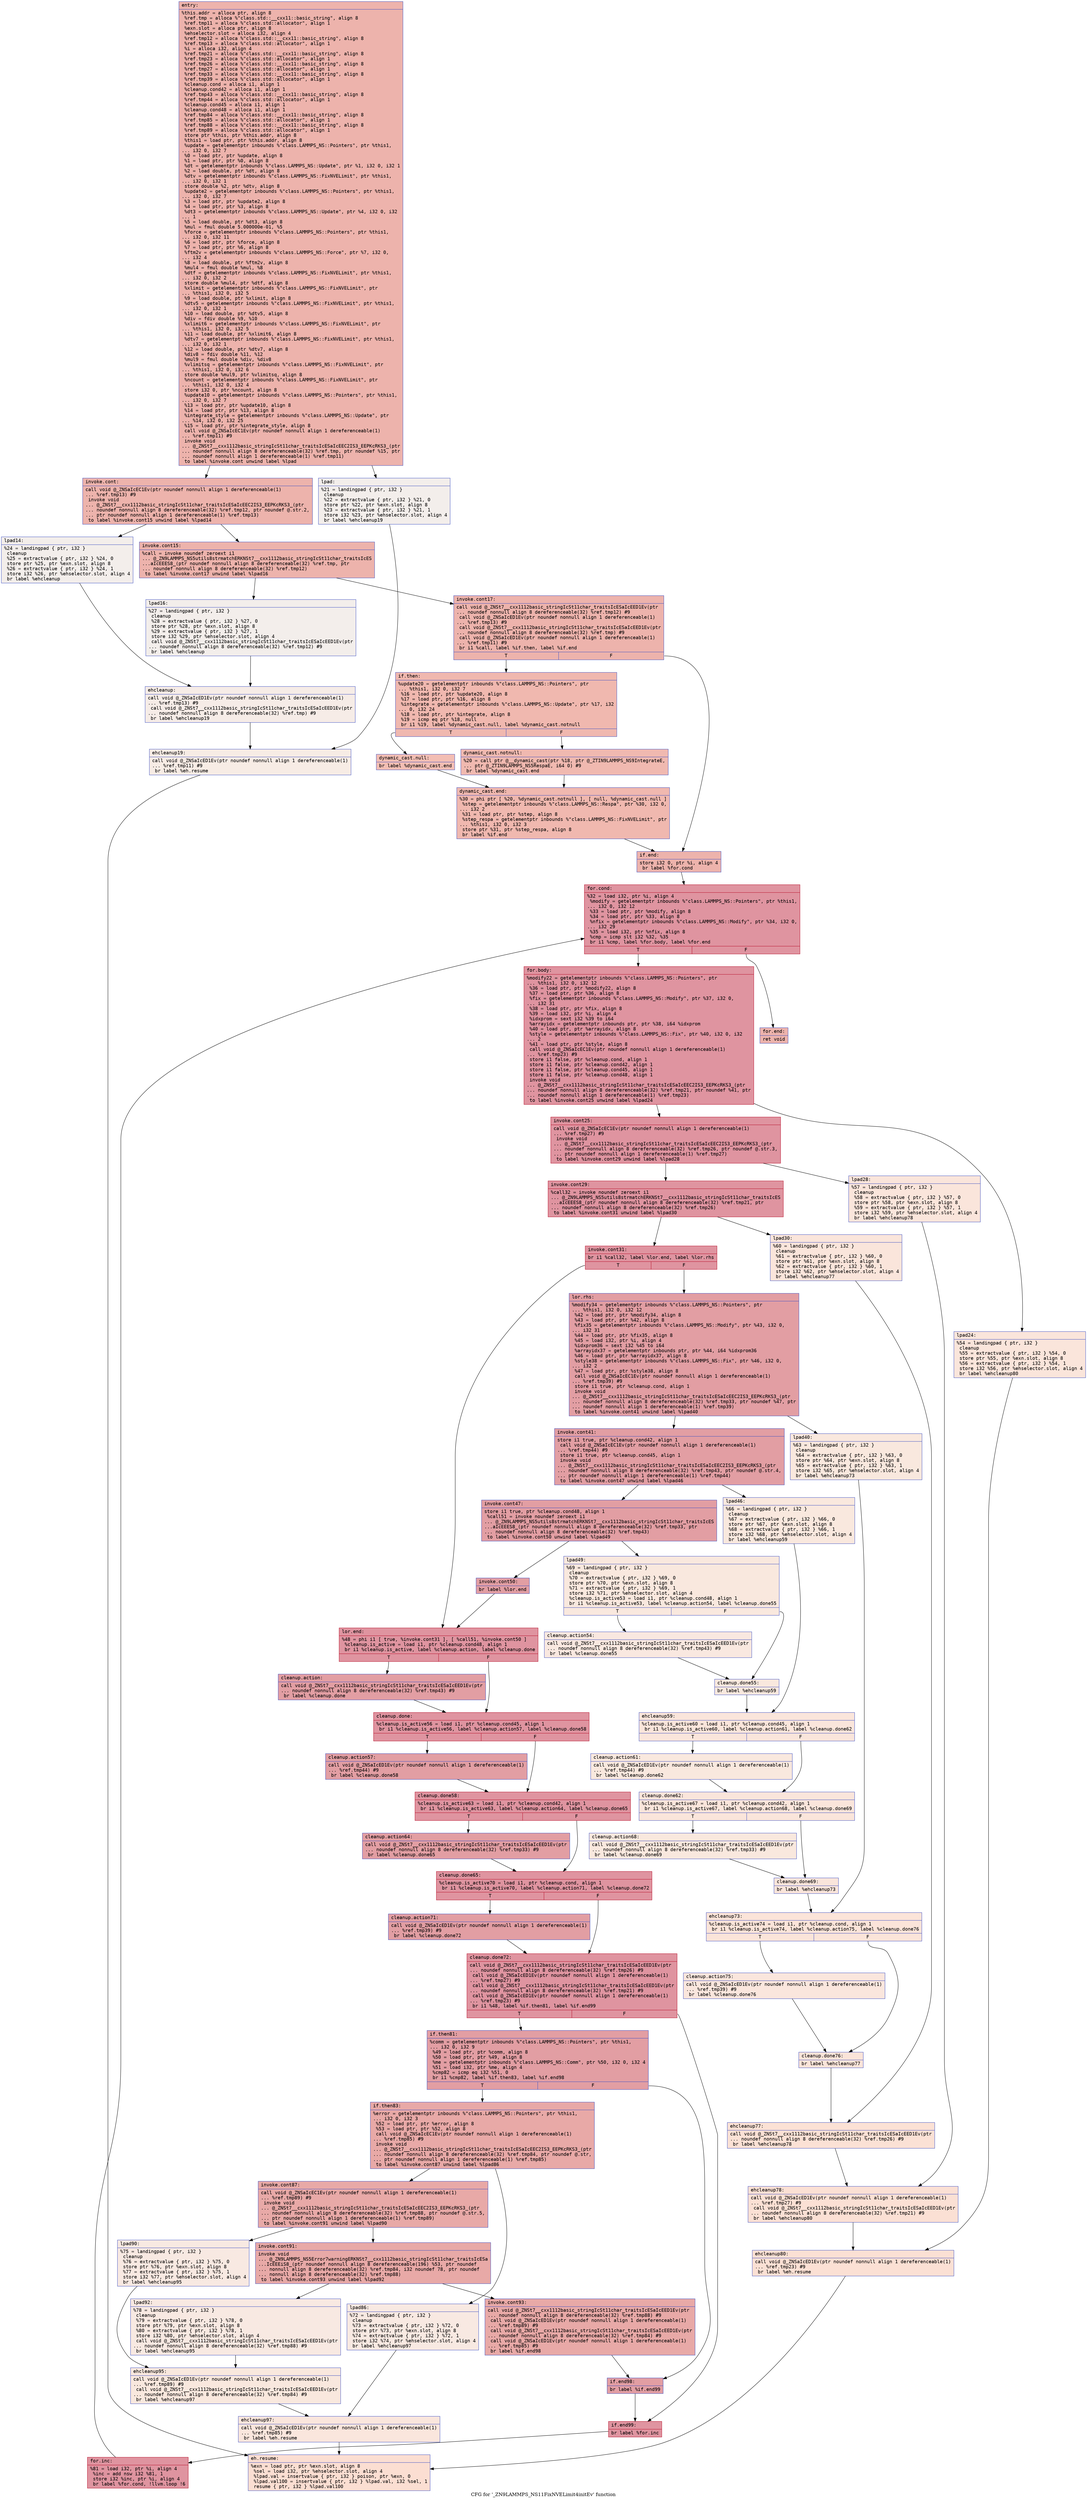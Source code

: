 digraph "CFG for '_ZN9LAMMPS_NS11FixNVELimit4initEv' function" {
	label="CFG for '_ZN9LAMMPS_NS11FixNVELimit4initEv' function";

	Node0x55d56b65cd20 [shape=record,color="#3d50c3ff", style=filled, fillcolor="#d6524470" fontname="Courier",label="{entry:\l|  %this.addr = alloca ptr, align 8\l  %ref.tmp = alloca %\"class.std::__cxx11::basic_string\", align 8\l  %ref.tmp11 = alloca %\"class.std::allocator\", align 1\l  %exn.slot = alloca ptr, align 8\l  %ehselector.slot = alloca i32, align 4\l  %ref.tmp12 = alloca %\"class.std::__cxx11::basic_string\", align 8\l  %ref.tmp13 = alloca %\"class.std::allocator\", align 1\l  %i = alloca i32, align 4\l  %ref.tmp21 = alloca %\"class.std::__cxx11::basic_string\", align 8\l  %ref.tmp23 = alloca %\"class.std::allocator\", align 1\l  %ref.tmp26 = alloca %\"class.std::__cxx11::basic_string\", align 8\l  %ref.tmp27 = alloca %\"class.std::allocator\", align 1\l  %ref.tmp33 = alloca %\"class.std::__cxx11::basic_string\", align 8\l  %ref.tmp39 = alloca %\"class.std::allocator\", align 1\l  %cleanup.cond = alloca i1, align 1\l  %cleanup.cond42 = alloca i1, align 1\l  %ref.tmp43 = alloca %\"class.std::__cxx11::basic_string\", align 8\l  %ref.tmp44 = alloca %\"class.std::allocator\", align 1\l  %cleanup.cond45 = alloca i1, align 1\l  %cleanup.cond48 = alloca i1, align 1\l  %ref.tmp84 = alloca %\"class.std::__cxx11::basic_string\", align 8\l  %ref.tmp85 = alloca %\"class.std::allocator\", align 1\l  %ref.tmp88 = alloca %\"class.std::__cxx11::basic_string\", align 8\l  %ref.tmp89 = alloca %\"class.std::allocator\", align 1\l  store ptr %this, ptr %this.addr, align 8\l  %this1 = load ptr, ptr %this.addr, align 8\l  %update = getelementptr inbounds %\"class.LAMMPS_NS::Pointers\", ptr %this1,\l... i32 0, i32 7\l  %0 = load ptr, ptr %update, align 8\l  %1 = load ptr, ptr %0, align 8\l  %dt = getelementptr inbounds %\"class.LAMMPS_NS::Update\", ptr %1, i32 0, i32 1\l  %2 = load double, ptr %dt, align 8\l  %dtv = getelementptr inbounds %\"class.LAMMPS_NS::FixNVELimit\", ptr %this1,\l... i32 0, i32 1\l  store double %2, ptr %dtv, align 8\l  %update2 = getelementptr inbounds %\"class.LAMMPS_NS::Pointers\", ptr %this1,\l... i32 0, i32 7\l  %3 = load ptr, ptr %update2, align 8\l  %4 = load ptr, ptr %3, align 8\l  %dt3 = getelementptr inbounds %\"class.LAMMPS_NS::Update\", ptr %4, i32 0, i32\l... 1\l  %5 = load double, ptr %dt3, align 8\l  %mul = fmul double 5.000000e-01, %5\l  %force = getelementptr inbounds %\"class.LAMMPS_NS::Pointers\", ptr %this1,\l... i32 0, i32 11\l  %6 = load ptr, ptr %force, align 8\l  %7 = load ptr, ptr %6, align 8\l  %ftm2v = getelementptr inbounds %\"class.LAMMPS_NS::Force\", ptr %7, i32 0,\l... i32 4\l  %8 = load double, ptr %ftm2v, align 8\l  %mul4 = fmul double %mul, %8\l  %dtf = getelementptr inbounds %\"class.LAMMPS_NS::FixNVELimit\", ptr %this1,\l... i32 0, i32 2\l  store double %mul4, ptr %dtf, align 8\l  %xlimit = getelementptr inbounds %\"class.LAMMPS_NS::FixNVELimit\", ptr\l... %this1, i32 0, i32 5\l  %9 = load double, ptr %xlimit, align 8\l  %dtv5 = getelementptr inbounds %\"class.LAMMPS_NS::FixNVELimit\", ptr %this1,\l... i32 0, i32 1\l  %10 = load double, ptr %dtv5, align 8\l  %div = fdiv double %9, %10\l  %xlimit6 = getelementptr inbounds %\"class.LAMMPS_NS::FixNVELimit\", ptr\l... %this1, i32 0, i32 5\l  %11 = load double, ptr %xlimit6, align 8\l  %dtv7 = getelementptr inbounds %\"class.LAMMPS_NS::FixNVELimit\", ptr %this1,\l... i32 0, i32 1\l  %12 = load double, ptr %dtv7, align 8\l  %div8 = fdiv double %11, %12\l  %mul9 = fmul double %div, %div8\l  %vlimitsq = getelementptr inbounds %\"class.LAMMPS_NS::FixNVELimit\", ptr\l... %this1, i32 0, i32 6\l  store double %mul9, ptr %vlimitsq, align 8\l  %ncount = getelementptr inbounds %\"class.LAMMPS_NS::FixNVELimit\", ptr\l... %this1, i32 0, i32 4\l  store i32 0, ptr %ncount, align 8\l  %update10 = getelementptr inbounds %\"class.LAMMPS_NS::Pointers\", ptr %this1,\l... i32 0, i32 7\l  %13 = load ptr, ptr %update10, align 8\l  %14 = load ptr, ptr %13, align 8\l  %integrate_style = getelementptr inbounds %\"class.LAMMPS_NS::Update\", ptr\l... %14, i32 0, i32 25\l  %15 = load ptr, ptr %integrate_style, align 8\l  call void @_ZNSaIcEC1Ev(ptr noundef nonnull align 1 dereferenceable(1)\l... %ref.tmp11) #9\l  invoke void\l... @_ZNSt7__cxx1112basic_stringIcSt11char_traitsIcESaIcEEC2IS3_EEPKcRKS3_(ptr\l... noundef nonnull align 8 dereferenceable(32) %ref.tmp, ptr noundef %15, ptr\l... noundef nonnull align 1 dereferenceable(1) %ref.tmp11)\l          to label %invoke.cont unwind label %lpad\l}"];
	Node0x55d56b65cd20 -> Node0x55d56b660a10[tooltip="entry -> invoke.cont\nProbability 100.00%" ];
	Node0x55d56b65cd20 -> Node0x55d56b661080[tooltip="entry -> lpad\nProbability 0.00%" ];
	Node0x55d56b660a10 [shape=record,color="#3d50c3ff", style=filled, fillcolor="#d6524470" fontname="Courier",label="{invoke.cont:\l|  call void @_ZNSaIcEC1Ev(ptr noundef nonnull align 1 dereferenceable(1)\l... %ref.tmp13) #9\l  invoke void\l... @_ZNSt7__cxx1112basic_stringIcSt11char_traitsIcESaIcEEC2IS3_EEPKcRKS3_(ptr\l... noundef nonnull align 8 dereferenceable(32) %ref.tmp12, ptr noundef @.str.2,\l... ptr noundef nonnull align 1 dereferenceable(1) %ref.tmp13)\l          to label %invoke.cont15 unwind label %lpad14\l}"];
	Node0x55d56b660a10 -> Node0x55d56b6613a0[tooltip="invoke.cont -> invoke.cont15\nProbability 100.00%" ];
	Node0x55d56b660a10 -> Node0x55d56b6613f0[tooltip="invoke.cont -> lpad14\nProbability 0.00%" ];
	Node0x55d56b6613a0 [shape=record,color="#3d50c3ff", style=filled, fillcolor="#d6524470" fontname="Courier",label="{invoke.cont15:\l|  %call = invoke noundef zeroext i1\l... @_ZN9LAMMPS_NS5utils8strmatchERKNSt7__cxx1112basic_stringIcSt11char_traitsIcES\l...aIcEEES8_(ptr noundef nonnull align 8 dereferenceable(32) %ref.tmp, ptr\l... noundef nonnull align 8 dereferenceable(32) %ref.tmp12)\l          to label %invoke.cont17 unwind label %lpad16\l}"];
	Node0x55d56b6613a0 -> Node0x55d56b661350[tooltip="invoke.cont15 -> invoke.cont17\nProbability 100.00%" ];
	Node0x55d56b6613a0 -> Node0x55d56b661620[tooltip="invoke.cont15 -> lpad16\nProbability 0.00%" ];
	Node0x55d56b661350 [shape=record,color="#3d50c3ff", style=filled, fillcolor="#d6524470" fontname="Courier",label="{invoke.cont17:\l|  call void @_ZNSt7__cxx1112basic_stringIcSt11char_traitsIcESaIcEED1Ev(ptr\l... noundef nonnull align 8 dereferenceable(32) %ref.tmp12) #9\l  call void @_ZNSaIcED1Ev(ptr noundef nonnull align 1 dereferenceable(1)\l... %ref.tmp13) #9\l  call void @_ZNSt7__cxx1112basic_stringIcSt11char_traitsIcESaIcEED1Ev(ptr\l... noundef nonnull align 8 dereferenceable(32) %ref.tmp) #9\l  call void @_ZNSaIcED1Ev(ptr noundef nonnull align 1 dereferenceable(1)\l... %ref.tmp11) #9\l  br i1 %call, label %if.then, label %if.end\l|{<s0>T|<s1>F}}"];
	Node0x55d56b661350:s0 -> Node0x55d56b661ca0[tooltip="invoke.cont17 -> if.then\nProbability 50.00%" ];
	Node0x55d56b661350:s1 -> Node0x55d56b661cf0[tooltip="invoke.cont17 -> if.end\nProbability 50.00%" ];
	Node0x55d56b661ca0 [shape=record,color="#3d50c3ff", style=filled, fillcolor="#dc5d4a70" fontname="Courier",label="{if.then:\l|  %update20 = getelementptr inbounds %\"class.LAMMPS_NS::Pointers\", ptr\l... %this1, i32 0, i32 7\l  %16 = load ptr, ptr %update20, align 8\l  %17 = load ptr, ptr %16, align 8\l  %integrate = getelementptr inbounds %\"class.LAMMPS_NS::Update\", ptr %17, i32\l... 0, i32 24\l  %18 = load ptr, ptr %integrate, align 8\l  %19 = icmp eq ptr %18, null\l  br i1 %19, label %dynamic_cast.null, label %dynamic_cast.notnull\l|{<s0>T|<s1>F}}"];
	Node0x55d56b661ca0:s0 -> Node0x55d56b662260[tooltip="if.then -> dynamic_cast.null\nProbability 37.50%" ];
	Node0x55d56b661ca0:s1 -> Node0x55d56b662300[tooltip="if.then -> dynamic_cast.notnull\nProbability 62.50%" ];
	Node0x55d56b662300 [shape=record,color="#3d50c3ff", style=filled, fillcolor="#de614d70" fontname="Courier",label="{dynamic_cast.notnull:\l|  %20 = call ptr @__dynamic_cast(ptr %18, ptr @_ZTIN9LAMMPS_NS9IntegrateE,\l... ptr @_ZTIN9LAMMPS_NS5RespaE, i64 0) #9\l  br label %dynamic_cast.end\l}"];
	Node0x55d56b662300 -> Node0x55d56b662720[tooltip="dynamic_cast.notnull -> dynamic_cast.end\nProbability 100.00%" ];
	Node0x55d56b661080 [shape=record,color="#3d50c3ff", style=filled, fillcolor="#e5d8d170" fontname="Courier",label="{lpad:\l|  %21 = landingpad \{ ptr, i32 \}\l          cleanup\l  %22 = extractvalue \{ ptr, i32 \} %21, 0\l  store ptr %22, ptr %exn.slot, align 8\l  %23 = extractvalue \{ ptr, i32 \} %21, 1\l  store i32 %23, ptr %ehselector.slot, align 4\l  br label %ehcleanup19\l}"];
	Node0x55d56b661080 -> Node0x55d56b662ad0[tooltip="lpad -> ehcleanup19\nProbability 100.00%" ];
	Node0x55d56b6613f0 [shape=record,color="#3d50c3ff", style=filled, fillcolor="#e5d8d170" fontname="Courier",label="{lpad14:\l|  %24 = landingpad \{ ptr, i32 \}\l          cleanup\l  %25 = extractvalue \{ ptr, i32 \} %24, 0\l  store ptr %25, ptr %exn.slot, align 8\l  %26 = extractvalue \{ ptr, i32 \} %24, 1\l  store i32 %26, ptr %ehselector.slot, align 4\l  br label %ehcleanup\l}"];
	Node0x55d56b6613f0 -> Node0x55d56b662e70[tooltip="lpad14 -> ehcleanup\nProbability 100.00%" ];
	Node0x55d56b661620 [shape=record,color="#3d50c3ff", style=filled, fillcolor="#e5d8d170" fontname="Courier",label="{lpad16:\l|  %27 = landingpad \{ ptr, i32 \}\l          cleanup\l  %28 = extractvalue \{ ptr, i32 \} %27, 0\l  store ptr %28, ptr %exn.slot, align 8\l  %29 = extractvalue \{ ptr, i32 \} %27, 1\l  store i32 %29, ptr %ehselector.slot, align 4\l  call void @_ZNSt7__cxx1112basic_stringIcSt11char_traitsIcESaIcEED1Ev(ptr\l... noundef nonnull align 8 dereferenceable(32) %ref.tmp12) #9\l  br label %ehcleanup\l}"];
	Node0x55d56b661620 -> Node0x55d56b662e70[tooltip="lpad16 -> ehcleanup\nProbability 100.00%" ];
	Node0x55d56b662e70 [shape=record,color="#3d50c3ff", style=filled, fillcolor="#ead5c970" fontname="Courier",label="{ehcleanup:\l|  call void @_ZNSaIcED1Ev(ptr noundef nonnull align 1 dereferenceable(1)\l... %ref.tmp13) #9\l  call void @_ZNSt7__cxx1112basic_stringIcSt11char_traitsIcESaIcEED1Ev(ptr\l... noundef nonnull align 8 dereferenceable(32) %ref.tmp) #9\l  br label %ehcleanup19\l}"];
	Node0x55d56b662e70 -> Node0x55d56b662ad0[tooltip="ehcleanup -> ehcleanup19\nProbability 100.00%" ];
	Node0x55d56b662ad0 [shape=record,color="#3d50c3ff", style=filled, fillcolor="#ecd3c570" fontname="Courier",label="{ehcleanup19:\l|  call void @_ZNSaIcED1Ev(ptr noundef nonnull align 1 dereferenceable(1)\l... %ref.tmp11) #9\l  br label %eh.resume\l}"];
	Node0x55d56b662ad0 -> Node0x55d56b663780[tooltip="ehcleanup19 -> eh.resume\nProbability 100.00%" ];
	Node0x55d56b662260 [shape=record,color="#3d50c3ff", style=filled, fillcolor="#e36c5570" fontname="Courier",label="{dynamic_cast.null:\l|  br label %dynamic_cast.end\l}"];
	Node0x55d56b662260 -> Node0x55d56b662720[tooltip="dynamic_cast.null -> dynamic_cast.end\nProbability 100.00%" ];
	Node0x55d56b662720 [shape=record,color="#3d50c3ff", style=filled, fillcolor="#dc5d4a70" fontname="Courier",label="{dynamic_cast.end:\l|  %30 = phi ptr [ %20, %dynamic_cast.notnull ], [ null, %dynamic_cast.null ]\l  %step = getelementptr inbounds %\"class.LAMMPS_NS::Respa\", ptr %30, i32 0,\l... i32 2\l  %31 = load ptr, ptr %step, align 8\l  %step_respa = getelementptr inbounds %\"class.LAMMPS_NS::FixNVELimit\", ptr\l... %this1, i32 0, i32 3\l  store ptr %31, ptr %step_respa, align 8\l  br label %if.end\l}"];
	Node0x55d56b662720 -> Node0x55d56b661cf0[tooltip="dynamic_cast.end -> if.end\nProbability 100.00%" ];
	Node0x55d56b661cf0 [shape=record,color="#3d50c3ff", style=filled, fillcolor="#d6524470" fontname="Courier",label="{if.end:\l|  store i32 0, ptr %i, align 4\l  br label %for.cond\l}"];
	Node0x55d56b661cf0 -> Node0x55d56b663cf0[tooltip="if.end -> for.cond\nProbability 100.00%" ];
	Node0x55d56b663cf0 [shape=record,color="#b70d28ff", style=filled, fillcolor="#b70d2870" fontname="Courier",label="{for.cond:\l|  %32 = load i32, ptr %i, align 4\l  %modify = getelementptr inbounds %\"class.LAMMPS_NS::Pointers\", ptr %this1,\l... i32 0, i32 12\l  %33 = load ptr, ptr %modify, align 8\l  %34 = load ptr, ptr %33, align 8\l  %nfix = getelementptr inbounds %\"class.LAMMPS_NS::Modify\", ptr %34, i32 0,\l... i32 29\l  %35 = load i32, ptr %nfix, align 8\l  %cmp = icmp slt i32 %32, %35\l  br i1 %cmp, label %for.body, label %for.end\l|{<s0>T|<s1>F}}"];
	Node0x55d56b663cf0:s0 -> Node0x55d56b664620[tooltip="for.cond -> for.body\nProbability 96.88%" ];
	Node0x55d56b663cf0:s1 -> Node0x55d56b6646a0[tooltip="for.cond -> for.end\nProbability 3.12%" ];
	Node0x55d56b664620 [shape=record,color="#b70d28ff", style=filled, fillcolor="#b70d2870" fontname="Courier",label="{for.body:\l|  %modify22 = getelementptr inbounds %\"class.LAMMPS_NS::Pointers\", ptr\l... %this1, i32 0, i32 12\l  %36 = load ptr, ptr %modify22, align 8\l  %37 = load ptr, ptr %36, align 8\l  %fix = getelementptr inbounds %\"class.LAMMPS_NS::Modify\", ptr %37, i32 0,\l... i32 31\l  %38 = load ptr, ptr %fix, align 8\l  %39 = load i32, ptr %i, align 4\l  %idxprom = sext i32 %39 to i64\l  %arrayidx = getelementptr inbounds ptr, ptr %38, i64 %idxprom\l  %40 = load ptr, ptr %arrayidx, align 8\l  %style = getelementptr inbounds %\"class.LAMMPS_NS::Fix\", ptr %40, i32 0, i32\l... 2\l  %41 = load ptr, ptr %style, align 8\l  call void @_ZNSaIcEC1Ev(ptr noundef nonnull align 1 dereferenceable(1)\l... %ref.tmp23) #9\l  store i1 false, ptr %cleanup.cond, align 1\l  store i1 false, ptr %cleanup.cond42, align 1\l  store i1 false, ptr %cleanup.cond45, align 1\l  store i1 false, ptr %cleanup.cond48, align 1\l  invoke void\l... @_ZNSt7__cxx1112basic_stringIcSt11char_traitsIcESaIcEEC2IS3_EEPKcRKS3_(ptr\l... noundef nonnull align 8 dereferenceable(32) %ref.tmp21, ptr noundef %41, ptr\l... noundef nonnull align 1 dereferenceable(1) %ref.tmp23)\l          to label %invoke.cont25 unwind label %lpad24\l}"];
	Node0x55d56b664620 -> Node0x55d56b665300[tooltip="for.body -> invoke.cont25\nProbability 100.00%" ];
	Node0x55d56b664620 -> Node0x55d56b665380[tooltip="for.body -> lpad24\nProbability 0.00%" ];
	Node0x55d56b665300 [shape=record,color="#b70d28ff", style=filled, fillcolor="#b70d2870" fontname="Courier",label="{invoke.cont25:\l|  call void @_ZNSaIcEC1Ev(ptr noundef nonnull align 1 dereferenceable(1)\l... %ref.tmp27) #9\l  invoke void\l... @_ZNSt7__cxx1112basic_stringIcSt11char_traitsIcESaIcEEC2IS3_EEPKcRKS3_(ptr\l... noundef nonnull align 8 dereferenceable(32) %ref.tmp26, ptr noundef @.str.3,\l... ptr noundef nonnull align 1 dereferenceable(1) %ref.tmp27)\l          to label %invoke.cont29 unwind label %lpad28\l}"];
	Node0x55d56b665300 -> Node0x55d56b665700[tooltip="invoke.cont25 -> invoke.cont29\nProbability 100.00%" ];
	Node0x55d56b665300 -> Node0x55d56b65ae40[tooltip="invoke.cont25 -> lpad28\nProbability 0.00%" ];
	Node0x55d56b665700 [shape=record,color="#b70d28ff", style=filled, fillcolor="#b70d2870" fontname="Courier",label="{invoke.cont29:\l|  %call32 = invoke noundef zeroext i1\l... @_ZN9LAMMPS_NS5utils8strmatchERKNSt7__cxx1112basic_stringIcSt11char_traitsIcES\l...aIcEEES8_(ptr noundef nonnull align 8 dereferenceable(32) %ref.tmp21, ptr\l... noundef nonnull align 8 dereferenceable(32) %ref.tmp26)\l          to label %invoke.cont31 unwind label %lpad30\l}"];
	Node0x55d56b665700 -> Node0x55d56b6656b0[tooltip="invoke.cont29 -> invoke.cont31\nProbability 100.00%" ];
	Node0x55d56b665700 -> Node0x55d56b65b130[tooltip="invoke.cont29 -> lpad30\nProbability 0.00%" ];
	Node0x55d56b6656b0 [shape=record,color="#b70d28ff", style=filled, fillcolor="#b70d2870" fontname="Courier",label="{invoke.cont31:\l|  br i1 %call32, label %lor.end, label %lor.rhs\l|{<s0>T|<s1>F}}"];
	Node0x55d56b6656b0:s0 -> Node0x55d56b65b3b0[tooltip="invoke.cont31 -> lor.end\nProbability 50.00%" ];
	Node0x55d56b6656b0:s1 -> Node0x55d56b65b400[tooltip="invoke.cont31 -> lor.rhs\nProbability 50.00%" ];
	Node0x55d56b65b400 [shape=record,color="#3d50c3ff", style=filled, fillcolor="#be242e70" fontname="Courier",label="{lor.rhs:\l|  %modify34 = getelementptr inbounds %\"class.LAMMPS_NS::Pointers\", ptr\l... %this1, i32 0, i32 12\l  %42 = load ptr, ptr %modify34, align 8\l  %43 = load ptr, ptr %42, align 8\l  %fix35 = getelementptr inbounds %\"class.LAMMPS_NS::Modify\", ptr %43, i32 0,\l... i32 31\l  %44 = load ptr, ptr %fix35, align 8\l  %45 = load i32, ptr %i, align 4\l  %idxprom36 = sext i32 %45 to i64\l  %arrayidx37 = getelementptr inbounds ptr, ptr %44, i64 %idxprom36\l  %46 = load ptr, ptr %arrayidx37, align 8\l  %style38 = getelementptr inbounds %\"class.LAMMPS_NS::Fix\", ptr %46, i32 0,\l... i32 2\l  %47 = load ptr, ptr %style38, align 8\l  call void @_ZNSaIcEC1Ev(ptr noundef nonnull align 1 dereferenceable(1)\l... %ref.tmp39) #9\l  store i1 true, ptr %cleanup.cond, align 1\l  invoke void\l... @_ZNSt7__cxx1112basic_stringIcSt11char_traitsIcESaIcEEC2IS3_EEPKcRKS3_(ptr\l... noundef nonnull align 8 dereferenceable(32) %ref.tmp33, ptr noundef %47, ptr\l... noundef nonnull align 1 dereferenceable(1) %ref.tmp39)\l          to label %invoke.cont41 unwind label %lpad40\l}"];
	Node0x55d56b65b400 -> Node0x55d56b667fc0[tooltip="lor.rhs -> invoke.cont41\nProbability 100.00%" ];
	Node0x55d56b65b400 -> Node0x55d56b668040[tooltip="lor.rhs -> lpad40\nProbability 0.00%" ];
	Node0x55d56b667fc0 [shape=record,color="#3d50c3ff", style=filled, fillcolor="#be242e70" fontname="Courier",label="{invoke.cont41:\l|  store i1 true, ptr %cleanup.cond42, align 1\l  call void @_ZNSaIcEC1Ev(ptr noundef nonnull align 1 dereferenceable(1)\l... %ref.tmp44) #9\l  store i1 true, ptr %cleanup.cond45, align 1\l  invoke void\l... @_ZNSt7__cxx1112basic_stringIcSt11char_traitsIcESaIcEEC2IS3_EEPKcRKS3_(ptr\l... noundef nonnull align 8 dereferenceable(32) %ref.tmp43, ptr noundef @.str.4,\l... ptr noundef nonnull align 1 dereferenceable(1) %ref.tmp44)\l          to label %invoke.cont47 unwind label %lpad46\l}"];
	Node0x55d56b667fc0 -> Node0x55d56b6684a0[tooltip="invoke.cont41 -> invoke.cont47\nProbability 100.00%" ];
	Node0x55d56b667fc0 -> Node0x55d56b6684f0[tooltip="invoke.cont41 -> lpad46\nProbability 0.00%" ];
	Node0x55d56b6684a0 [shape=record,color="#3d50c3ff", style=filled, fillcolor="#be242e70" fontname="Courier",label="{invoke.cont47:\l|  store i1 true, ptr %cleanup.cond48, align 1\l  %call51 = invoke noundef zeroext i1\l... @_ZN9LAMMPS_NS5utils8strmatchERKNSt7__cxx1112basic_stringIcSt11char_traitsIcES\l...aIcEEES8_(ptr noundef nonnull align 8 dereferenceable(32) %ref.tmp33, ptr\l... noundef nonnull align 8 dereferenceable(32) %ref.tmp43)\l          to label %invoke.cont50 unwind label %lpad49\l}"];
	Node0x55d56b6684a0 -> Node0x55d56b668450[tooltip="invoke.cont47 -> invoke.cont50\nProbability 100.00%" ];
	Node0x55d56b6684a0 -> Node0x55d56b660ac0[tooltip="invoke.cont47 -> lpad49\nProbability 0.00%" ];
	Node0x55d56b668450 [shape=record,color="#3d50c3ff", style=filled, fillcolor="#be242e70" fontname="Courier",label="{invoke.cont50:\l|  br label %lor.end\l}"];
	Node0x55d56b668450 -> Node0x55d56b65b3b0[tooltip="invoke.cont50 -> lor.end\nProbability 100.00%" ];
	Node0x55d56b65b3b0 [shape=record,color="#b70d28ff", style=filled, fillcolor="#b70d2870" fontname="Courier",label="{lor.end:\l|  %48 = phi i1 [ true, %invoke.cont31 ], [ %call51, %invoke.cont50 ]\l  %cleanup.is_active = load i1, ptr %cleanup.cond48, align 1\l  br i1 %cleanup.is_active, label %cleanup.action, label %cleanup.done\l|{<s0>T|<s1>F}}"];
	Node0x55d56b65b3b0:s0 -> Node0x55d56b660ef0[tooltip="lor.end -> cleanup.action\nProbability 50.00%" ];
	Node0x55d56b65b3b0:s1 -> Node0x55d56b660f40[tooltip="lor.end -> cleanup.done\nProbability 50.00%" ];
	Node0x55d56b660ef0 [shape=record,color="#3d50c3ff", style=filled, fillcolor="#be242e70" fontname="Courier",label="{cleanup.action:\l|  call void @_ZNSt7__cxx1112basic_stringIcSt11char_traitsIcESaIcEED1Ev(ptr\l... noundef nonnull align 8 dereferenceable(32) %ref.tmp43) #9\l  br label %cleanup.done\l}"];
	Node0x55d56b660ef0 -> Node0x55d56b660f40[tooltip="cleanup.action -> cleanup.done\nProbability 100.00%" ];
	Node0x55d56b660f40 [shape=record,color="#b70d28ff", style=filled, fillcolor="#b70d2870" fontname="Courier",label="{cleanup.done:\l|  %cleanup.is_active56 = load i1, ptr %cleanup.cond45, align 1\l  br i1 %cleanup.is_active56, label %cleanup.action57, label %cleanup.done58\l|{<s0>T|<s1>F}}"];
	Node0x55d56b660f40:s0 -> Node0x55d56b669440[tooltip="cleanup.done -> cleanup.action57\nProbability 50.00%" ];
	Node0x55d56b660f40:s1 -> Node0x55d56b669700[tooltip="cleanup.done -> cleanup.done58\nProbability 50.00%" ];
	Node0x55d56b669440 [shape=record,color="#3d50c3ff", style=filled, fillcolor="#be242e70" fontname="Courier",label="{cleanup.action57:\l|  call void @_ZNSaIcED1Ev(ptr noundef nonnull align 1 dereferenceable(1)\l... %ref.tmp44) #9\l  br label %cleanup.done58\l}"];
	Node0x55d56b669440 -> Node0x55d56b669700[tooltip="cleanup.action57 -> cleanup.done58\nProbability 100.00%" ];
	Node0x55d56b669700 [shape=record,color="#b70d28ff", style=filled, fillcolor="#b70d2870" fontname="Courier",label="{cleanup.done58:\l|  %cleanup.is_active63 = load i1, ptr %cleanup.cond42, align 1\l  br i1 %cleanup.is_active63, label %cleanup.action64, label %cleanup.done65\l|{<s0>T|<s1>F}}"];
	Node0x55d56b669700:s0 -> Node0x55d56b669a70[tooltip="cleanup.done58 -> cleanup.action64\nProbability 50.00%" ];
	Node0x55d56b669700:s1 -> Node0x55d56b669ac0[tooltip="cleanup.done58 -> cleanup.done65\nProbability 50.00%" ];
	Node0x55d56b669a70 [shape=record,color="#3d50c3ff", style=filled, fillcolor="#be242e70" fontname="Courier",label="{cleanup.action64:\l|  call void @_ZNSt7__cxx1112basic_stringIcSt11char_traitsIcESaIcEED1Ev(ptr\l... noundef nonnull align 8 dereferenceable(32) %ref.tmp33) #9\l  br label %cleanup.done65\l}"];
	Node0x55d56b669a70 -> Node0x55d56b669ac0[tooltip="cleanup.action64 -> cleanup.done65\nProbability 100.00%" ];
	Node0x55d56b669ac0 [shape=record,color="#b70d28ff", style=filled, fillcolor="#b70d2870" fontname="Courier",label="{cleanup.done65:\l|  %cleanup.is_active70 = load i1, ptr %cleanup.cond, align 1\l  br i1 %cleanup.is_active70, label %cleanup.action71, label %cleanup.done72\l|{<s0>T|<s1>F}}"];
	Node0x55d56b669ac0:s0 -> Node0x55d56b669bf0[tooltip="cleanup.done65 -> cleanup.action71\nProbability 50.00%" ];
	Node0x55d56b669ac0:s1 -> Node0x55d56b669ea0[tooltip="cleanup.done65 -> cleanup.done72\nProbability 50.00%" ];
	Node0x55d56b669bf0 [shape=record,color="#3d50c3ff", style=filled, fillcolor="#be242e70" fontname="Courier",label="{cleanup.action71:\l|  call void @_ZNSaIcED1Ev(ptr noundef nonnull align 1 dereferenceable(1)\l... %ref.tmp39) #9\l  br label %cleanup.done72\l}"];
	Node0x55d56b669bf0 -> Node0x55d56b669ea0[tooltip="cleanup.action71 -> cleanup.done72\nProbability 100.00%" ];
	Node0x55d56b669ea0 [shape=record,color="#b70d28ff", style=filled, fillcolor="#b70d2870" fontname="Courier",label="{cleanup.done72:\l|  call void @_ZNSt7__cxx1112basic_stringIcSt11char_traitsIcESaIcEED1Ev(ptr\l... noundef nonnull align 8 dereferenceable(32) %ref.tmp26) #9\l  call void @_ZNSaIcED1Ev(ptr noundef nonnull align 1 dereferenceable(1)\l... %ref.tmp27) #9\l  call void @_ZNSt7__cxx1112basic_stringIcSt11char_traitsIcESaIcEED1Ev(ptr\l... noundef nonnull align 8 dereferenceable(32) %ref.tmp21) #9\l  call void @_ZNSaIcED1Ev(ptr noundef nonnull align 1 dereferenceable(1)\l... %ref.tmp23) #9\l  br i1 %48, label %if.then81, label %if.end99\l|{<s0>T|<s1>F}}"];
	Node0x55d56b669ea0:s0 -> Node0x55d56b66a590[tooltip="cleanup.done72 -> if.then81\nProbability 50.00%" ];
	Node0x55d56b669ea0:s1 -> Node0x55d56b66a5e0[tooltip="cleanup.done72 -> if.end99\nProbability 50.00%" ];
	Node0x55d56b66a590 [shape=record,color="#3d50c3ff", style=filled, fillcolor="#be242e70" fontname="Courier",label="{if.then81:\l|  %comm = getelementptr inbounds %\"class.LAMMPS_NS::Pointers\", ptr %this1,\l... i32 0, i32 9\l  %49 = load ptr, ptr %comm, align 8\l  %50 = load ptr, ptr %49, align 8\l  %me = getelementptr inbounds %\"class.LAMMPS_NS::Comm\", ptr %50, i32 0, i32 4\l  %51 = load i32, ptr %me, align 4\l  %cmp82 = icmp eq i32 %51, 0\l  br i1 %cmp82, label %if.then83, label %if.end98\l|{<s0>T|<s1>F}}"];
	Node0x55d56b66a590:s0 -> Node0x55d56b66aae0[tooltip="if.then81 -> if.then83\nProbability 37.50%" ];
	Node0x55d56b66a590:s1 -> Node0x55d56b66ab60[tooltip="if.then81 -> if.end98\nProbability 62.50%" ];
	Node0x55d56b66aae0 [shape=record,color="#3d50c3ff", style=filled, fillcolor="#ca3b3770" fontname="Courier",label="{if.then83:\l|  %error = getelementptr inbounds %\"class.LAMMPS_NS::Pointers\", ptr %this1,\l... i32 0, i32 3\l  %52 = load ptr, ptr %error, align 8\l  %53 = load ptr, ptr %52, align 8\l  call void @_ZNSaIcEC1Ev(ptr noundef nonnull align 1 dereferenceable(1)\l... %ref.tmp85) #9\l  invoke void\l... @_ZNSt7__cxx1112basic_stringIcSt11char_traitsIcESaIcEEC2IS3_EEPKcRKS3_(ptr\l... noundef nonnull align 8 dereferenceable(32) %ref.tmp84, ptr noundef @.str,\l... ptr noundef nonnull align 1 dereferenceable(1) %ref.tmp85)\l          to label %invoke.cont87 unwind label %lpad86\l}"];
	Node0x55d56b66aae0 -> Node0x55d56b66b050[tooltip="if.then83 -> invoke.cont87\nProbability 100.00%" ];
	Node0x55d56b66aae0 -> Node0x55d56b66b0d0[tooltip="if.then83 -> lpad86\nProbability 0.00%" ];
	Node0x55d56b66b050 [shape=record,color="#3d50c3ff", style=filled, fillcolor="#ca3b3770" fontname="Courier",label="{invoke.cont87:\l|  call void @_ZNSaIcEC1Ev(ptr noundef nonnull align 1 dereferenceable(1)\l... %ref.tmp89) #9\l  invoke void\l... @_ZNSt7__cxx1112basic_stringIcSt11char_traitsIcESaIcEEC2IS3_EEPKcRKS3_(ptr\l... noundef nonnull align 8 dereferenceable(32) %ref.tmp88, ptr noundef @.str.5,\l... ptr noundef nonnull align 1 dereferenceable(1) %ref.tmp89)\l          to label %invoke.cont91 unwind label %lpad90\l}"];
	Node0x55d56b66b050 -> Node0x55d56b66b450[tooltip="invoke.cont87 -> invoke.cont91\nProbability 100.00%" ];
	Node0x55d56b66b050 -> Node0x55d56b66b4a0[tooltip="invoke.cont87 -> lpad90\nProbability 0.00%" ];
	Node0x55d56b66b450 [shape=record,color="#3d50c3ff", style=filled, fillcolor="#ca3b3770" fontname="Courier",label="{invoke.cont91:\l|  invoke void\l... @_ZN9LAMMPS_NS5Error7warningERKNSt7__cxx1112basic_stringIcSt11char_traitsIcESa\l...IcEEEiS8_(ptr noundef nonnull align 8 dereferenceable(196) %53, ptr noundef\l... nonnull align 8 dereferenceable(32) %ref.tmp84, i32 noundef 78, ptr noundef\l... nonnull align 8 dereferenceable(32) %ref.tmp88)\l          to label %invoke.cont93 unwind label %lpad92\l}"];
	Node0x55d56b66b450 -> Node0x55d56b66b400[tooltip="invoke.cont91 -> invoke.cont93\nProbability 100.00%" ];
	Node0x55d56b66b450 -> Node0x55d56b66b820[tooltip="invoke.cont91 -> lpad92\nProbability 0.00%" ];
	Node0x55d56b66b400 [shape=record,color="#3d50c3ff", style=filled, fillcolor="#ca3b3770" fontname="Courier",label="{invoke.cont93:\l|  call void @_ZNSt7__cxx1112basic_stringIcSt11char_traitsIcESaIcEED1Ev(ptr\l... noundef nonnull align 8 dereferenceable(32) %ref.tmp88) #9\l  call void @_ZNSaIcED1Ev(ptr noundef nonnull align 1 dereferenceable(1)\l... %ref.tmp89) #9\l  call void @_ZNSt7__cxx1112basic_stringIcSt11char_traitsIcESaIcEED1Ev(ptr\l... noundef nonnull align 8 dereferenceable(32) %ref.tmp84) #9\l  call void @_ZNSaIcED1Ev(ptr noundef nonnull align 1 dereferenceable(1)\l... %ref.tmp85) #9\l  br label %if.end98\l}"];
	Node0x55d56b66b400 -> Node0x55d56b66ab60[tooltip="invoke.cont93 -> if.end98\nProbability 100.00%" ];
	Node0x55d56b665380 [shape=record,color="#3d50c3ff", style=filled, fillcolor="#f4c5ad70" fontname="Courier",label="{lpad24:\l|  %54 = landingpad \{ ptr, i32 \}\l          cleanup\l  %55 = extractvalue \{ ptr, i32 \} %54, 0\l  store ptr %55, ptr %exn.slot, align 8\l  %56 = extractvalue \{ ptr, i32 \} %54, 1\l  store i32 %56, ptr %ehselector.slot, align 4\l  br label %ehcleanup80\l}"];
	Node0x55d56b665380 -> Node0x55d56b66c2e0[tooltip="lpad24 -> ehcleanup80\nProbability 100.00%" ];
	Node0x55d56b65ae40 [shape=record,color="#3d50c3ff", style=filled, fillcolor="#f4c5ad70" fontname="Courier",label="{lpad28:\l|  %57 = landingpad \{ ptr, i32 \}\l          cleanup\l  %58 = extractvalue \{ ptr, i32 \} %57, 0\l  store ptr %58, ptr %exn.slot, align 8\l  %59 = extractvalue \{ ptr, i32 \} %57, 1\l  store i32 %59, ptr %ehselector.slot, align 4\l  br label %ehcleanup78\l}"];
	Node0x55d56b65ae40 -> Node0x55d56b66c650[tooltip="lpad28 -> ehcleanup78\nProbability 100.00%" ];
	Node0x55d56b65b130 [shape=record,color="#3d50c3ff", style=filled, fillcolor="#f4c5ad70" fontname="Courier",label="{lpad30:\l|  %60 = landingpad \{ ptr, i32 \}\l          cleanup\l  %61 = extractvalue \{ ptr, i32 \} %60, 0\l  store ptr %61, ptr %exn.slot, align 8\l  %62 = extractvalue \{ ptr, i32 \} %60, 1\l  store i32 %62, ptr %ehselector.slot, align 4\l  br label %ehcleanup77\l}"];
	Node0x55d56b65b130 -> Node0x55d56b66c9c0[tooltip="lpad30 -> ehcleanup77\nProbability 100.00%" ];
	Node0x55d56b668040 [shape=record,color="#3d50c3ff", style=filled, fillcolor="#f2cab570" fontname="Courier",label="{lpad40:\l|  %63 = landingpad \{ ptr, i32 \}\l          cleanup\l  %64 = extractvalue \{ ptr, i32 \} %63, 0\l  store ptr %64, ptr %exn.slot, align 8\l  %65 = extractvalue \{ ptr, i32 \} %63, 1\l  store i32 %65, ptr %ehselector.slot, align 4\l  br label %ehcleanup73\l}"];
	Node0x55d56b668040 -> Node0x55d56b66cd90[tooltip="lpad40 -> ehcleanup73\nProbability 100.00%" ];
	Node0x55d56b6684f0 [shape=record,color="#3d50c3ff", style=filled, fillcolor="#f2cab570" fontname="Courier",label="{lpad46:\l|  %66 = landingpad \{ ptr, i32 \}\l          cleanup\l  %67 = extractvalue \{ ptr, i32 \} %66, 0\l  store ptr %67, ptr %exn.slot, align 8\l  %68 = extractvalue \{ ptr, i32 \} %66, 1\l  store i32 %68, ptr %ehselector.slot, align 4\l  br label %ehcleanup59\l}"];
	Node0x55d56b6684f0 -> Node0x55d56b66d160[tooltip="lpad46 -> ehcleanup59\nProbability 100.00%" ];
	Node0x55d56b660ac0 [shape=record,color="#3d50c3ff", style=filled, fillcolor="#f2cab570" fontname="Courier",label="{lpad49:\l|  %69 = landingpad \{ ptr, i32 \}\l          cleanup\l  %70 = extractvalue \{ ptr, i32 \} %69, 0\l  store ptr %70, ptr %exn.slot, align 8\l  %71 = extractvalue \{ ptr, i32 \} %69, 1\l  store i32 %71, ptr %ehselector.slot, align 4\l  %cleanup.is_active53 = load i1, ptr %cleanup.cond48, align 1\l  br i1 %cleanup.is_active53, label %cleanup.action54, label %cleanup.done55\l|{<s0>T|<s1>F}}"];
	Node0x55d56b660ac0:s0 -> Node0x55d56b66d640[tooltip="lpad49 -> cleanup.action54\nProbability 50.00%" ];
	Node0x55d56b660ac0:s1 -> Node0x55d56b66d710[tooltip="lpad49 -> cleanup.done55\nProbability 50.00%" ];
	Node0x55d56b66d640 [shape=record,color="#3d50c3ff", style=filled, fillcolor="#f1ccb870" fontname="Courier",label="{cleanup.action54:\l|  call void @_ZNSt7__cxx1112basic_stringIcSt11char_traitsIcESaIcEED1Ev(ptr\l... noundef nonnull align 8 dereferenceable(32) %ref.tmp43) #9\l  br label %cleanup.done55\l}"];
	Node0x55d56b66d640 -> Node0x55d56b66d710[tooltip="cleanup.action54 -> cleanup.done55\nProbability 100.00%" ];
	Node0x55d56b66d710 [shape=record,color="#3d50c3ff", style=filled, fillcolor="#f2cab570" fontname="Courier",label="{cleanup.done55:\l|  br label %ehcleanup59\l}"];
	Node0x55d56b66d710 -> Node0x55d56b66d160[tooltip="cleanup.done55 -> ehcleanup59\nProbability 100.00%" ];
	Node0x55d56b66d160 [shape=record,color="#3d50c3ff", style=filled, fillcolor="#f4c5ad70" fontname="Courier",label="{ehcleanup59:\l|  %cleanup.is_active60 = load i1, ptr %cleanup.cond45, align 1\l  br i1 %cleanup.is_active60, label %cleanup.action61, label %cleanup.done62\l|{<s0>T|<s1>F}}"];
	Node0x55d56b66d160:s0 -> Node0x55d56b66d8a0[tooltip="ehcleanup59 -> cleanup.action61\nProbability 50.00%" ];
	Node0x55d56b66d160:s1 -> Node0x55d56b66dbc0[tooltip="ehcleanup59 -> cleanup.done62\nProbability 50.00%" ];
	Node0x55d56b66d8a0 [shape=record,color="#3d50c3ff", style=filled, fillcolor="#f2cab570" fontname="Courier",label="{cleanup.action61:\l|  call void @_ZNSaIcED1Ev(ptr noundef nonnull align 1 dereferenceable(1)\l... %ref.tmp44) #9\l  br label %cleanup.done62\l}"];
	Node0x55d56b66d8a0 -> Node0x55d56b66dbc0[tooltip="cleanup.action61 -> cleanup.done62\nProbability 100.00%" ];
	Node0x55d56b66dbc0 [shape=record,color="#3d50c3ff", style=filled, fillcolor="#f4c5ad70" fontname="Courier",label="{cleanup.done62:\l|  %cleanup.is_active67 = load i1, ptr %cleanup.cond42, align 1\l  br i1 %cleanup.is_active67, label %cleanup.action68, label %cleanup.done69\l|{<s0>T|<s1>F}}"];
	Node0x55d56b66dbc0:s0 -> Node0x55d56b66df50[tooltip="cleanup.done62 -> cleanup.action68\nProbability 50.00%" ];
	Node0x55d56b66dbc0:s1 -> Node0x55d56b66dfa0[tooltip="cleanup.done62 -> cleanup.done69\nProbability 50.00%" ];
	Node0x55d56b66df50 [shape=record,color="#3d50c3ff", style=filled, fillcolor="#f2cab570" fontname="Courier",label="{cleanup.action68:\l|  call void @_ZNSt7__cxx1112basic_stringIcSt11char_traitsIcESaIcEED1Ev(ptr\l... noundef nonnull align 8 dereferenceable(32) %ref.tmp33) #9\l  br label %cleanup.done69\l}"];
	Node0x55d56b66df50 -> Node0x55d56b66dfa0[tooltip="cleanup.action68 -> cleanup.done69\nProbability 100.00%" ];
	Node0x55d56b66dfa0 [shape=record,color="#3d50c3ff", style=filled, fillcolor="#f4c5ad70" fontname="Courier",label="{cleanup.done69:\l|  br label %ehcleanup73\l}"];
	Node0x55d56b66dfa0 -> Node0x55d56b66cd90[tooltip="cleanup.done69 -> ehcleanup73\nProbability 100.00%" ];
	Node0x55d56b66cd90 [shape=record,color="#3d50c3ff", style=filled, fillcolor="#f5c1a970" fontname="Courier",label="{ehcleanup73:\l|  %cleanup.is_active74 = load i1, ptr %cleanup.cond, align 1\l  br i1 %cleanup.is_active74, label %cleanup.action75, label %cleanup.done76\l|{<s0>T|<s1>F}}"];
	Node0x55d56b66cd90:s0 -> Node0x55d56b66e0d0[tooltip="ehcleanup73 -> cleanup.action75\nProbability 50.00%" ];
	Node0x55d56b66cd90:s1 -> Node0x55d56b66e3f0[tooltip="ehcleanup73 -> cleanup.done76\nProbability 50.00%" ];
	Node0x55d56b66e0d0 [shape=record,color="#3d50c3ff", style=filled, fillcolor="#f3c7b170" fontname="Courier",label="{cleanup.action75:\l|  call void @_ZNSaIcED1Ev(ptr noundef nonnull align 1 dereferenceable(1)\l... %ref.tmp39) #9\l  br label %cleanup.done76\l}"];
	Node0x55d56b66e0d0 -> Node0x55d56b66e3f0[tooltip="cleanup.action75 -> cleanup.done76\nProbability 100.00%" ];
	Node0x55d56b66e3f0 [shape=record,color="#3d50c3ff", style=filled, fillcolor="#f5c1a970" fontname="Courier",label="{cleanup.done76:\l|  br label %ehcleanup77\l}"];
	Node0x55d56b66e3f0 -> Node0x55d56b66c9c0[tooltip="cleanup.done76 -> ehcleanup77\nProbability 100.00%" ];
	Node0x55d56b66c9c0 [shape=record,color="#3d50c3ff", style=filled, fillcolor="#f7bca170" fontname="Courier",label="{ehcleanup77:\l|  call void @_ZNSt7__cxx1112basic_stringIcSt11char_traitsIcESaIcEED1Ev(ptr\l... noundef nonnull align 8 dereferenceable(32) %ref.tmp26) #9\l  br label %ehcleanup78\l}"];
	Node0x55d56b66c9c0 -> Node0x55d56b66c650[tooltip="ehcleanup77 -> ehcleanup78\nProbability 100.00%" ];
	Node0x55d56b66c650 [shape=record,color="#3d50c3ff", style=filled, fillcolor="#f7b99e70" fontname="Courier",label="{ehcleanup78:\l|  call void @_ZNSaIcED1Ev(ptr noundef nonnull align 1 dereferenceable(1)\l... %ref.tmp27) #9\l  call void @_ZNSt7__cxx1112basic_stringIcSt11char_traitsIcESaIcEED1Ev(ptr\l... noundef nonnull align 8 dereferenceable(32) %ref.tmp21) #9\l  br label %ehcleanup80\l}"];
	Node0x55d56b66c650 -> Node0x55d56b66c2e0[tooltip="ehcleanup78 -> ehcleanup80\nProbability 100.00%" ];
	Node0x55d56b66c2e0 [shape=record,color="#3d50c3ff", style=filled, fillcolor="#f7b99e70" fontname="Courier",label="{ehcleanup80:\l|  call void @_ZNSaIcED1Ev(ptr noundef nonnull align 1 dereferenceable(1)\l... %ref.tmp23) #9\l  br label %eh.resume\l}"];
	Node0x55d56b66c2e0 -> Node0x55d56b663780[tooltip="ehcleanup80 -> eh.resume\nProbability 100.00%" ];
	Node0x55d56b66b0d0 [shape=record,color="#3d50c3ff", style=filled, fillcolor="#efcebd70" fontname="Courier",label="{lpad86:\l|  %72 = landingpad \{ ptr, i32 \}\l          cleanup\l  %73 = extractvalue \{ ptr, i32 \} %72, 0\l  store ptr %73, ptr %exn.slot, align 8\l  %74 = extractvalue \{ ptr, i32 \} %72, 1\l  store i32 %74, ptr %ehselector.slot, align 4\l  br label %ehcleanup97\l}"];
	Node0x55d56b66b0d0 -> Node0x55d56b66ef00[tooltip="lpad86 -> ehcleanup97\nProbability 100.00%" ];
	Node0x55d56b66b4a0 [shape=record,color="#3d50c3ff", style=filled, fillcolor="#efcebd70" fontname="Courier",label="{lpad90:\l|  %75 = landingpad \{ ptr, i32 \}\l          cleanup\l  %76 = extractvalue \{ ptr, i32 \} %75, 0\l  store ptr %76, ptr %exn.slot, align 8\l  %77 = extractvalue \{ ptr, i32 \} %75, 1\l  store i32 %77, ptr %ehselector.slot, align 4\l  br label %ehcleanup95\l}"];
	Node0x55d56b66b4a0 -> Node0x55d56b66f240[tooltip="lpad90 -> ehcleanup95\nProbability 100.00%" ];
	Node0x55d56b66b820 [shape=record,color="#3d50c3ff", style=filled, fillcolor="#efcebd70" fontname="Courier",label="{lpad92:\l|  %78 = landingpad \{ ptr, i32 \}\l          cleanup\l  %79 = extractvalue \{ ptr, i32 \} %78, 0\l  store ptr %79, ptr %exn.slot, align 8\l  %80 = extractvalue \{ ptr, i32 \} %78, 1\l  store i32 %80, ptr %ehselector.slot, align 4\l  call void @_ZNSt7__cxx1112basic_stringIcSt11char_traitsIcESaIcEED1Ev(ptr\l... noundef nonnull align 8 dereferenceable(32) %ref.tmp88) #9\l  br label %ehcleanup95\l}"];
	Node0x55d56b66b820 -> Node0x55d56b66f240[tooltip="lpad92 -> ehcleanup95\nProbability 100.00%" ];
	Node0x55d56b66f240 [shape=record,color="#3d50c3ff", style=filled, fillcolor="#f2cab570" fontname="Courier",label="{ehcleanup95:\l|  call void @_ZNSaIcED1Ev(ptr noundef nonnull align 1 dereferenceable(1)\l... %ref.tmp89) #9\l  call void @_ZNSt7__cxx1112basic_stringIcSt11char_traitsIcESaIcEED1Ev(ptr\l... noundef nonnull align 8 dereferenceable(32) %ref.tmp84) #9\l  br label %ehcleanup97\l}"];
	Node0x55d56b66f240 -> Node0x55d56b66ef00[tooltip="ehcleanup95 -> ehcleanup97\nProbability 100.00%" ];
	Node0x55d56b66ef00 [shape=record,color="#3d50c3ff", style=filled, fillcolor="#f3c7b170" fontname="Courier",label="{ehcleanup97:\l|  call void @_ZNSaIcED1Ev(ptr noundef nonnull align 1 dereferenceable(1)\l... %ref.tmp85) #9\l  br label %eh.resume\l}"];
	Node0x55d56b66ef00 -> Node0x55d56b663780[tooltip="ehcleanup97 -> eh.resume\nProbability 100.00%" ];
	Node0x55d56b66ab60 [shape=record,color="#3d50c3ff", style=filled, fillcolor="#be242e70" fontname="Courier",label="{if.end98:\l|  br label %if.end99\l}"];
	Node0x55d56b66ab60 -> Node0x55d56b66a5e0[tooltip="if.end98 -> if.end99\nProbability 100.00%" ];
	Node0x55d56b66a5e0 [shape=record,color="#b70d28ff", style=filled, fillcolor="#b70d2870" fontname="Courier",label="{if.end99:\l|  br label %for.inc\l}"];
	Node0x55d56b66a5e0 -> Node0x55d56b66fbd0[tooltip="if.end99 -> for.inc\nProbability 100.00%" ];
	Node0x55d56b66fbd0 [shape=record,color="#b70d28ff", style=filled, fillcolor="#b70d2870" fontname="Courier",label="{for.inc:\l|  %81 = load i32, ptr %i, align 4\l  %inc = add nsw i32 %81, 1\l  store i32 %inc, ptr %i, align 4\l  br label %for.cond, !llvm.loop !6\l}"];
	Node0x55d56b66fbd0 -> Node0x55d56b663cf0[tooltip="for.inc -> for.cond\nProbability 100.00%" ];
	Node0x55d56b6646a0 [shape=record,color="#3d50c3ff", style=filled, fillcolor="#d6524470" fontname="Courier",label="{for.end:\l|  ret void\l}"];
	Node0x55d56b663780 [shape=record,color="#3d50c3ff", style=filled, fillcolor="#f7b59970" fontname="Courier",label="{eh.resume:\l|  %exn = load ptr, ptr %exn.slot, align 8\l  %sel = load i32, ptr %ehselector.slot, align 4\l  %lpad.val = insertvalue \{ ptr, i32 \} poison, ptr %exn, 0\l  %lpad.val100 = insertvalue \{ ptr, i32 \} %lpad.val, i32 %sel, 1\l  resume \{ ptr, i32 \} %lpad.val100\l}"];
}
